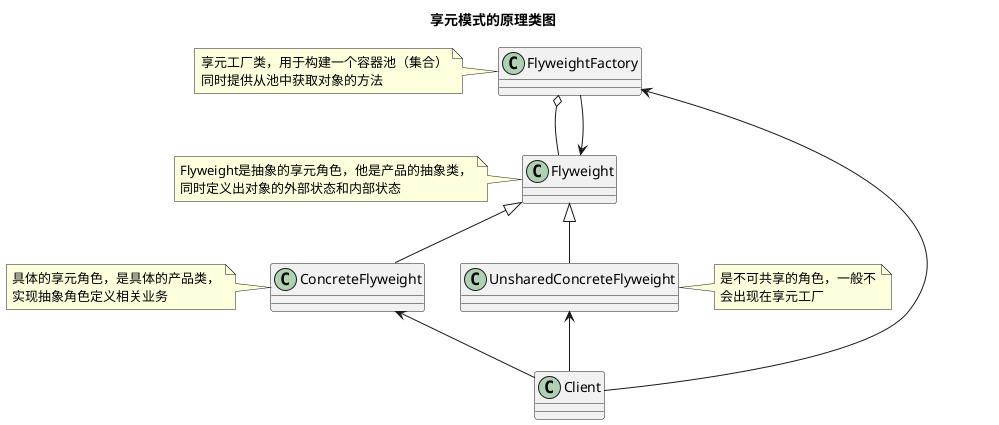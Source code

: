 @startuml

title 享元模式的原理类图

class FlyweightFactory{

}

note left: 享元工厂类，用于构建一个容器池（集合）\n同时提供从池中获取对象的方法

class Flyweight{

}

note left: Flyweight是抽象的享元角色，他是产品的抽象类，\n同时定义出对象的外部状态和内部状态

class ConcreteFlyweight {

}

note left: 具体的享元角色，是具体的产品类，\n实现抽象角色定义相关业务

class UnsharedConcreteFlyweight {

}
note right: 是不可共享的角色，一般不\n会出现在享元工厂

class Client {

}

Flyweight <|-- ConcreteFlyweight
Flyweight <|-- UnsharedConcreteFlyweight

Flyweight <-- FlyweightFactory
FlyweightFactory o-- Flyweight

FlyweightFactory <-- Client
ConcreteFlyweight <-- Client
UnsharedConcreteFlyweight <-- Client

@enduml